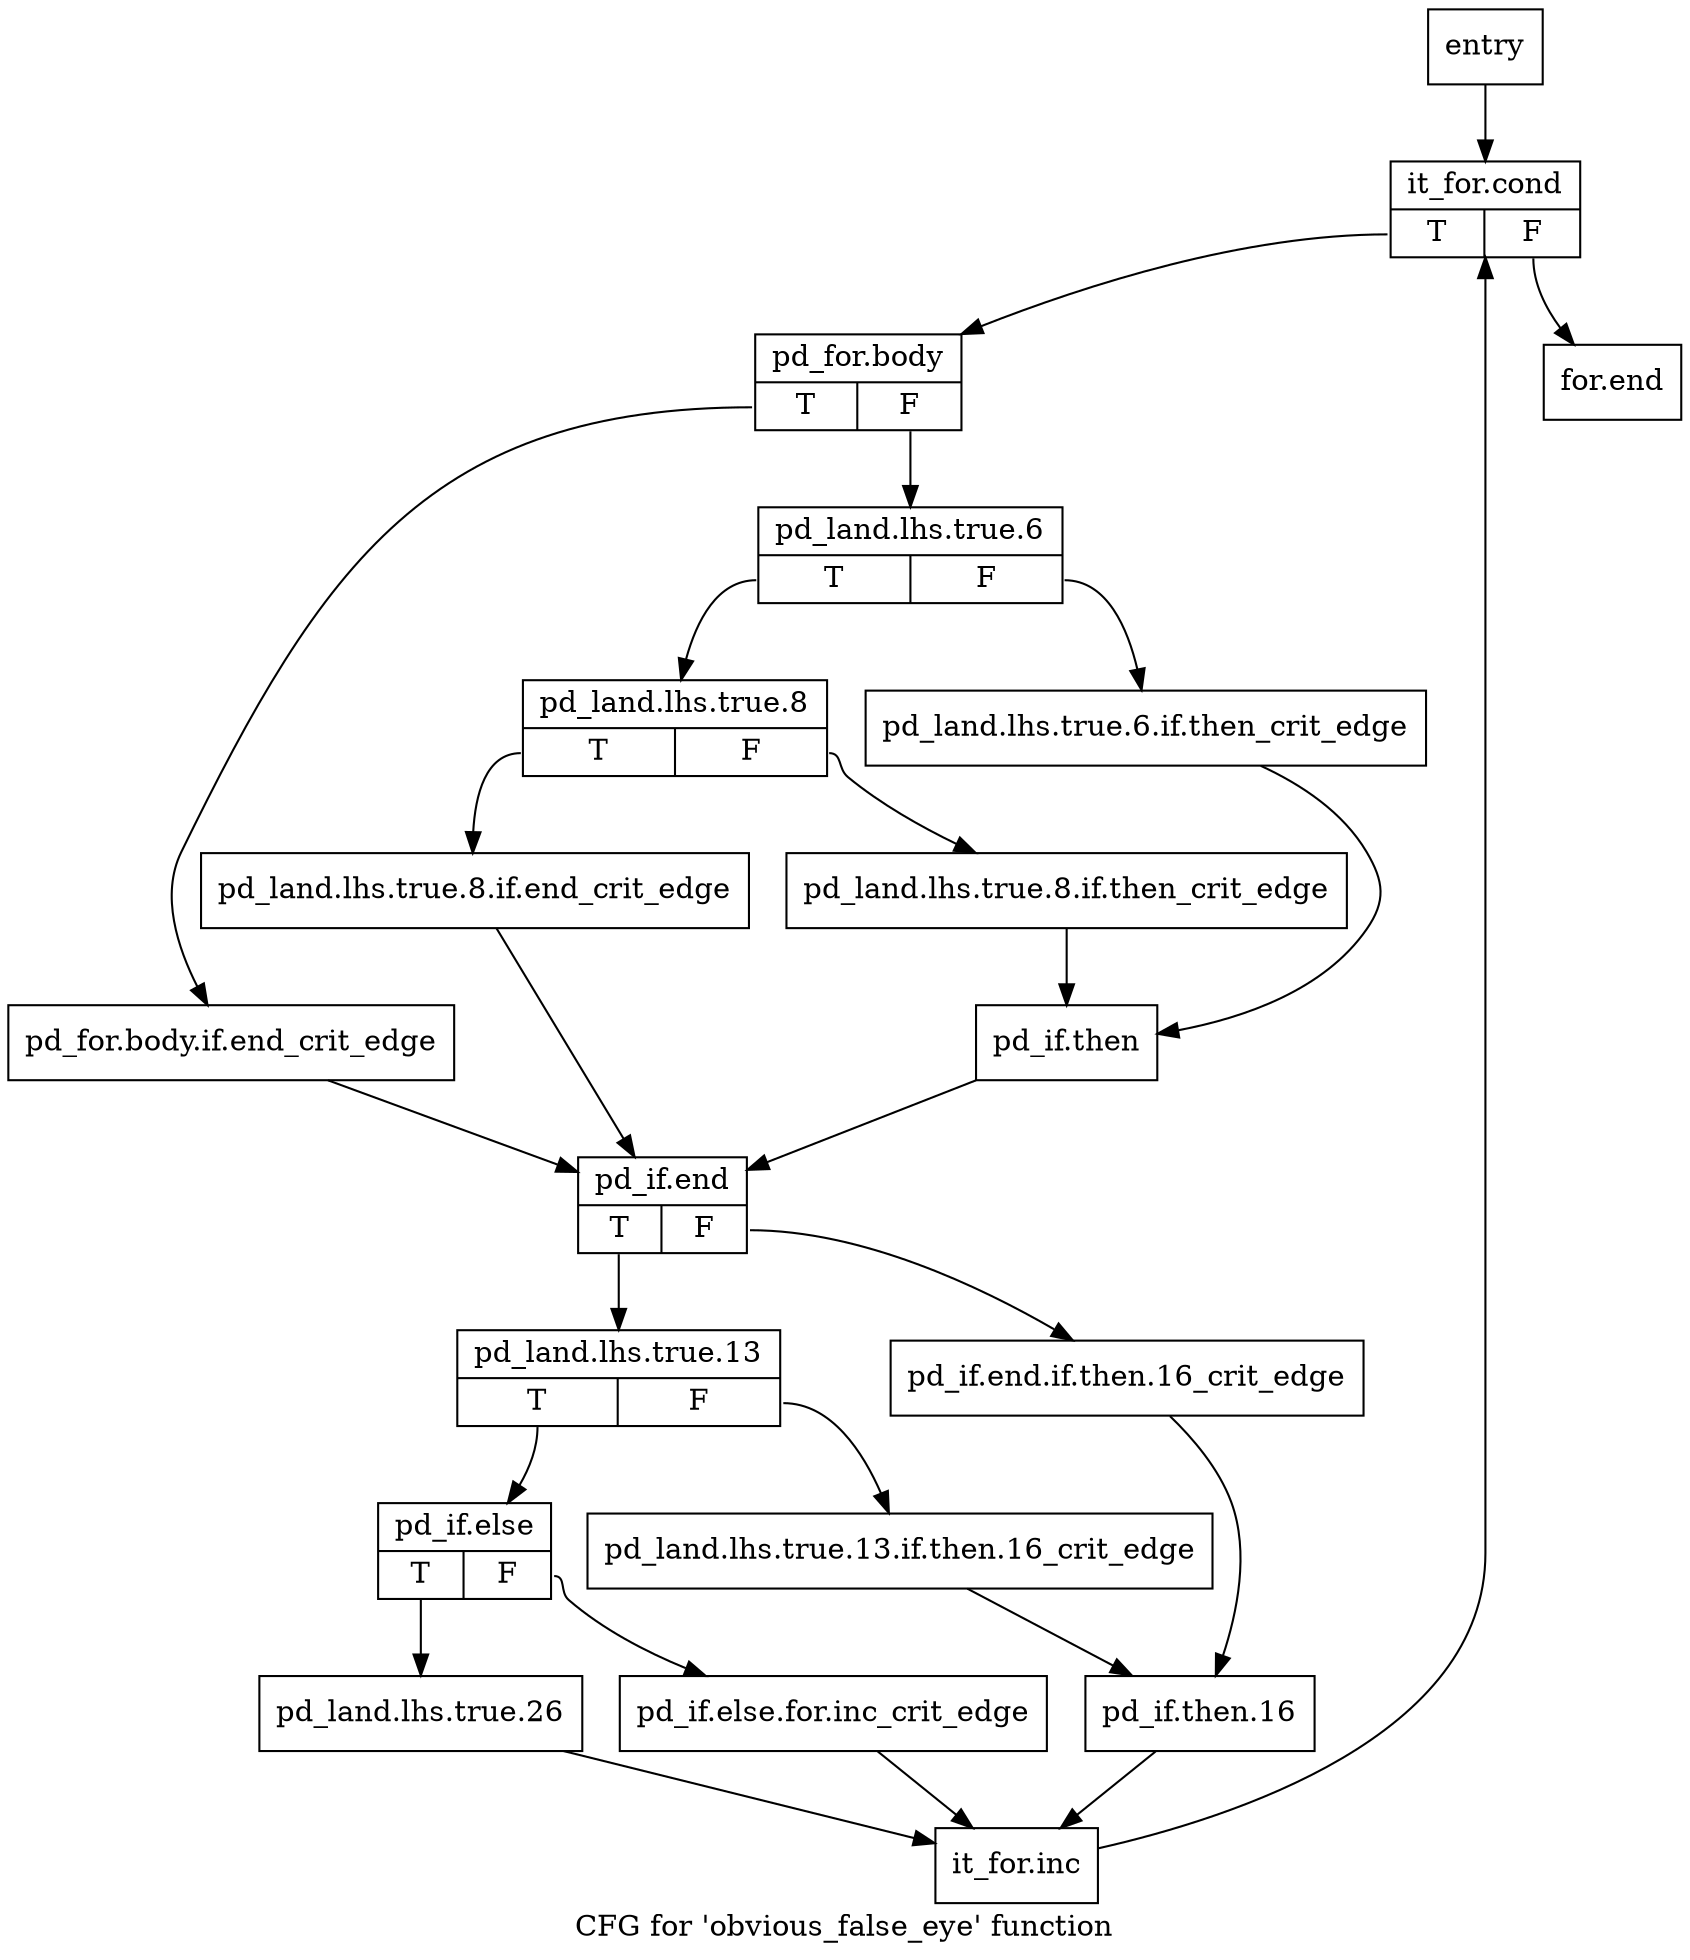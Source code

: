 digraph "CFG for 'obvious_false_eye' function" {
	label="CFG for 'obvious_false_eye' function";

	Node0x3136c60 [shape=record,label="{entry}"];
	Node0x3136c60 -> Node0x3136cb0;
	Node0x3136cb0 [shape=record,label="{it_for.cond|{<s0>T|<s1>F}}"];
	Node0x3136cb0:s0 -> Node0x313ca80;
	Node0x3136cb0:s1 -> Node0x313cfd0;
	Node0x313ca80 [shape=record,label="{pd_for.body|{<s0>T|<s1>F}}"];
	Node0x313ca80:s0 -> Node0x313cad0;
	Node0x313ca80:s1 -> Node0x313cb20;
	Node0x313cad0 [shape=record,label="{pd_for.body.if.end_crit_edge}"];
	Node0x313cad0 -> Node0x313cd00;
	Node0x313cb20 [shape=record,label="{pd_land.lhs.true.6|{<s0>T|<s1>F}}"];
	Node0x313cb20:s0 -> Node0x313cbc0;
	Node0x313cb20:s1 -> Node0x313cb70;
	Node0x313cb70 [shape=record,label="{pd_land.lhs.true.6.if.then_crit_edge}"];
	Node0x313cb70 -> Node0x313ccb0;
	Node0x313cbc0 [shape=record,label="{pd_land.lhs.true.8|{<s0>T|<s1>F}}"];
	Node0x313cbc0:s0 -> Node0x313cc60;
	Node0x313cbc0:s1 -> Node0x313cc10;
	Node0x313cc10 [shape=record,label="{pd_land.lhs.true.8.if.then_crit_edge}"];
	Node0x313cc10 -> Node0x313ccb0;
	Node0x313cc60 [shape=record,label="{pd_land.lhs.true.8.if.end_crit_edge}"];
	Node0x313cc60 -> Node0x313cd00;
	Node0x313ccb0 [shape=record,label="{pd_if.then}"];
	Node0x313ccb0 -> Node0x313cd00;
	Node0x313cd00 [shape=record,label="{pd_if.end|{<s0>T|<s1>F}}"];
	Node0x313cd00:s0 -> Node0x313cda0;
	Node0x313cd00:s1 -> Node0x313cd50;
	Node0x313cd50 [shape=record,label="{pd_if.end.if.then.16_crit_edge}"];
	Node0x313cd50 -> Node0x313ce40;
	Node0x313cda0 [shape=record,label="{pd_land.lhs.true.13|{<s0>T|<s1>F}}"];
	Node0x313cda0:s0 -> Node0x313ce90;
	Node0x313cda0:s1 -> Node0x313cdf0;
	Node0x313cdf0 [shape=record,label="{pd_land.lhs.true.13.if.then.16_crit_edge}"];
	Node0x313cdf0 -> Node0x313ce40;
	Node0x313ce40 [shape=record,label="{pd_if.then.16}"];
	Node0x313ce40 -> Node0x313cf80;
	Node0x313ce90 [shape=record,label="{pd_if.else|{<s0>T|<s1>F}}"];
	Node0x313ce90:s0 -> Node0x313cf30;
	Node0x313ce90:s1 -> Node0x313cee0;
	Node0x313cee0 [shape=record,label="{pd_if.else.for.inc_crit_edge}"];
	Node0x313cee0 -> Node0x313cf80;
	Node0x313cf30 [shape=record,label="{pd_land.lhs.true.26}"];
	Node0x313cf30 -> Node0x313cf80;
	Node0x313cf80 [shape=record,label="{it_for.inc}"];
	Node0x313cf80 -> Node0x3136cb0;
	Node0x313cfd0 [shape=record,label="{for.end}"];
}
